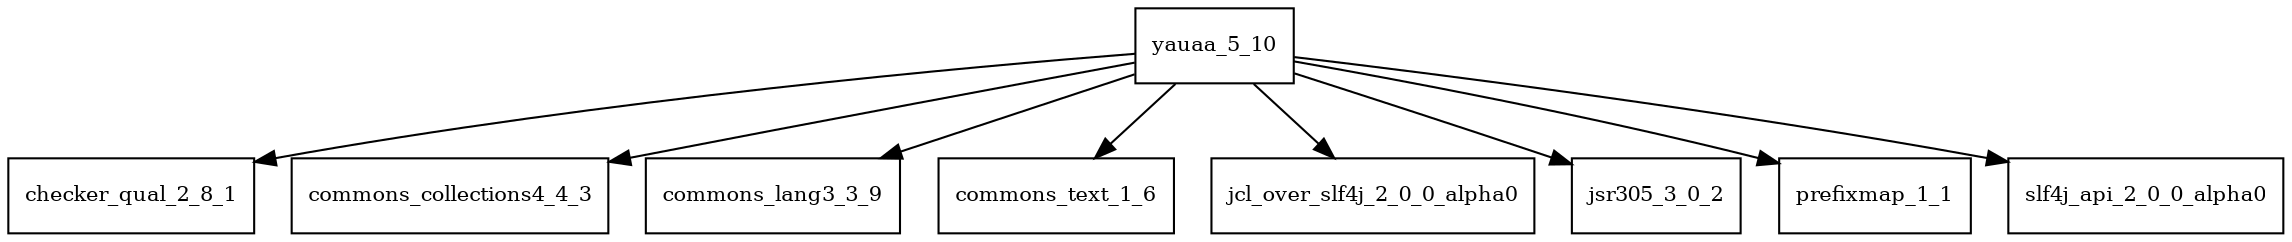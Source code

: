 digraph yauaa_5_10_dependencies {
  node [shape = box, fontsize=10.0];
  yauaa_5_10 -> checker_qual_2_8_1;
  yauaa_5_10 -> commons_collections4_4_3;
  yauaa_5_10 -> commons_lang3_3_9;
  yauaa_5_10 -> commons_text_1_6;
  yauaa_5_10 -> jcl_over_slf4j_2_0_0_alpha0;
  yauaa_5_10 -> jsr305_3_0_2;
  yauaa_5_10 -> prefixmap_1_1;
  yauaa_5_10 -> slf4j_api_2_0_0_alpha0;
}
